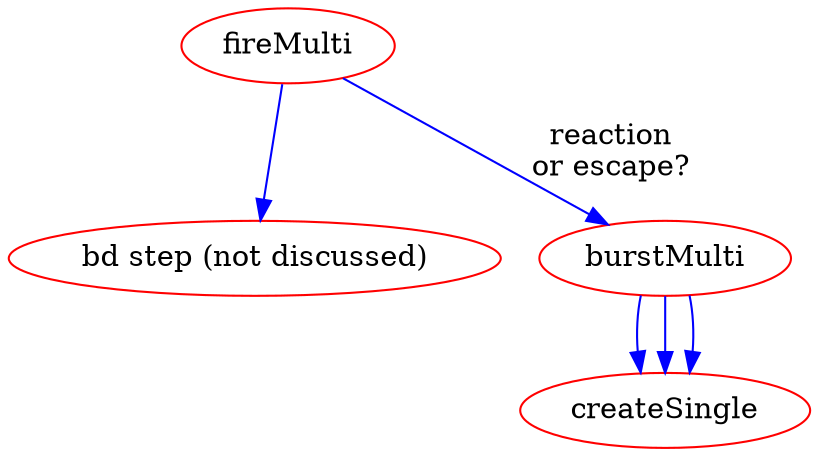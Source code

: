 // dot fireMulti.dot -Tpng -o fireMulti.png

digraph fireMulti {

edge [color=blue];
node [color=red];

fireMulti -> "bd step (not discussed)"
fireMulti -> burstMulti [label="reaction\nor escape?"]

burstMulti -> createSingle
burstMulti -> createSingle
burstMulti -> createSingle
}

